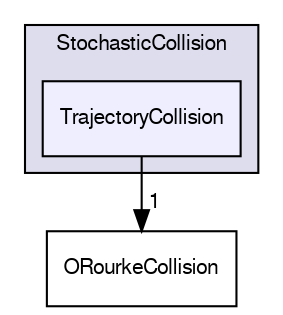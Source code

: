 digraph "src/lagrangian/spray/submodels/StochasticCollision/TrajectoryCollision" {
  bgcolor=transparent;
  compound=true
  node [ fontsize="10", fontname="FreeSans"];
  edge [ labelfontsize="10", labelfontname="FreeSans"];
  subgraph clusterdir_d1a3f71b50ce1a4c501cb9b210d08764 {
    graph [ bgcolor="#ddddee", pencolor="black", label="StochasticCollision" fontname="FreeSans", fontsize="10", URL="dir_d1a3f71b50ce1a4c501cb9b210d08764.html"]
  dir_679becfa148f5c57f15091fdaeb1b946 [shape=box, label="TrajectoryCollision", style="filled", fillcolor="#eeeeff", pencolor="black", URL="dir_679becfa148f5c57f15091fdaeb1b946.html"];
  }
  dir_01a2942dd95d383dccdbc857d1cde848 [shape=box label="ORourkeCollision" URL="dir_01a2942dd95d383dccdbc857d1cde848.html"];
  dir_679becfa148f5c57f15091fdaeb1b946->dir_01a2942dd95d383dccdbc857d1cde848 [headlabel="1", labeldistance=1.5 headhref="dir_001536_001535.html"];
}
